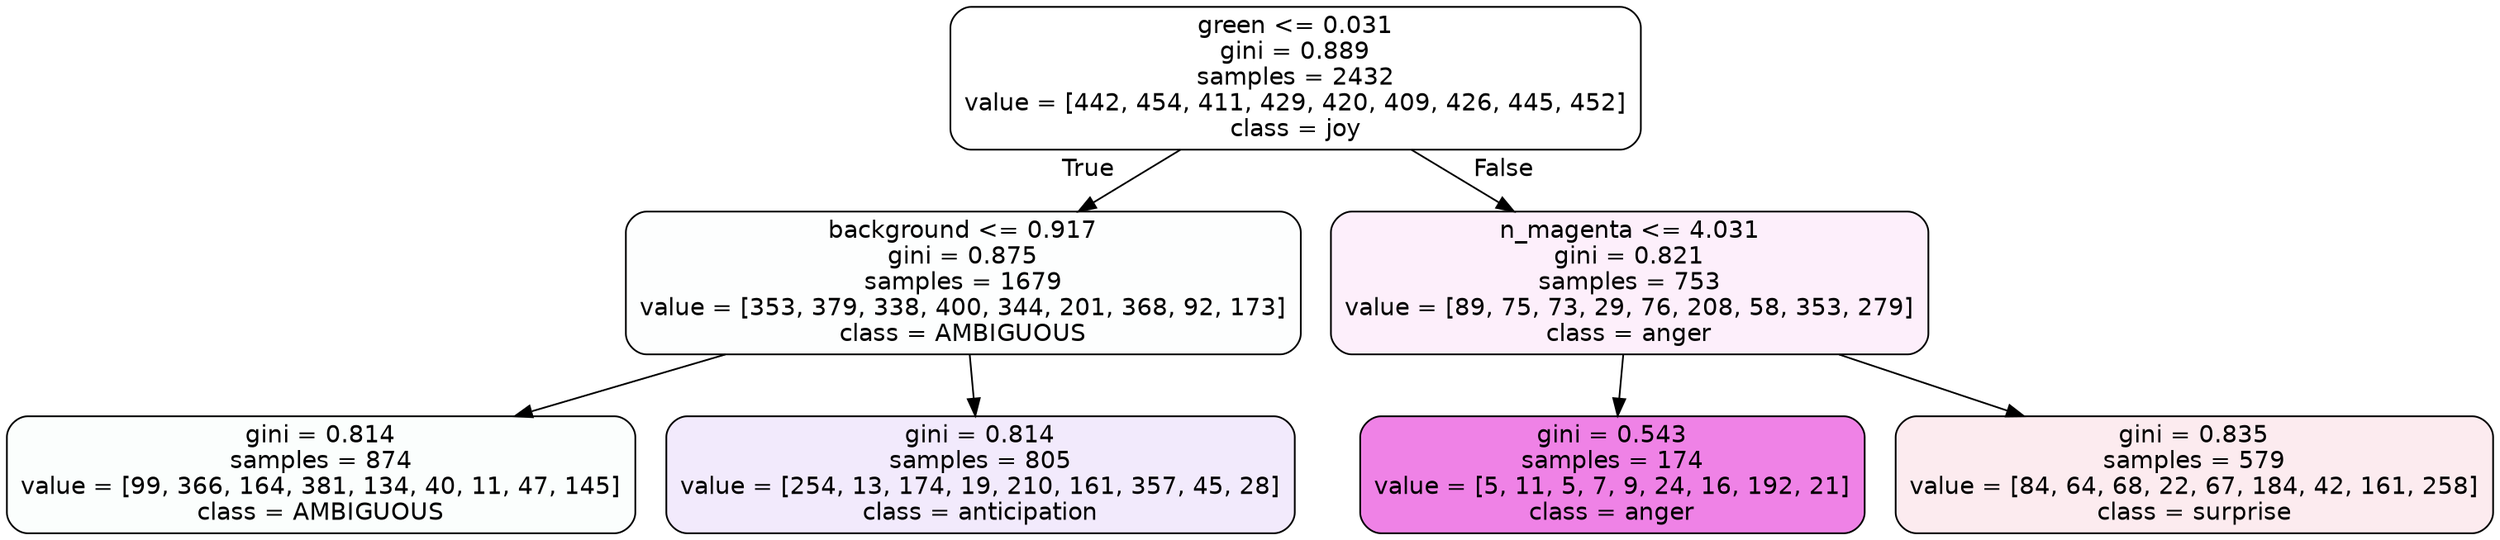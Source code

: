 digraph Tree {
node [shape=box, style="filled, rounded", color="black", fontname=helvetica] ;
edge [fontname=helvetica] ;
0 [label="green <= 0.031\ngini = 0.889\nsamples = 2432\nvalue = [442, 454, 411, 429, 420, 409, 426, 445, 452]\nclass = joy", fillcolor="#d7e53900"] ;
1 [label="background <= 0.917\ngini = 0.875\nsamples = 1679\nvalue = [353, 379, 338, 400, 344, 201, 368, 92, 173]\nclass = AMBIGUOUS", fillcolor="#39e58102"] ;
0 -> 1 [labeldistance=2.5, labelangle=45, headlabel="True"] ;
2 [label="gini = 0.814\nsamples = 874\nvalue = [99, 366, 164, 381, 134, 40, 11, 47, 145]\nclass = AMBIGUOUS", fillcolor="#39e58104"] ;
1 -> 2 ;
3 [label="gini = 0.814\nsamples = 805\nvalue = [254, 13, 174, 19, 210, 161, 357, 45, 28]\nclass = anticipation", fillcolor="#8139e51a"] ;
1 -> 3 ;
4 [label="n_magenta <= 4.031\ngini = 0.821\nsamples = 753\nvalue = [89, 75, 73, 29, 76, 208, 58, 353, 279]\nclass = anger", fillcolor="#e539d714"] ;
0 -> 4 [labeldistance=2.5, labelangle=-45, headlabel="False"] ;
5 [label="gini = 0.543\nsamples = 174\nvalue = [5, 11, 5, 7, 9, 24, 16, 192, 21]\nclass = anger", fillcolor="#e539d7a1"] ;
4 -> 5 ;
6 [label="gini = 0.835\nsamples = 579\nvalue = [84, 64, 68, 22, 67, 184, 42, 161, 258]\nclass = surprise", fillcolor="#e5396419"] ;
4 -> 6 ;
}
